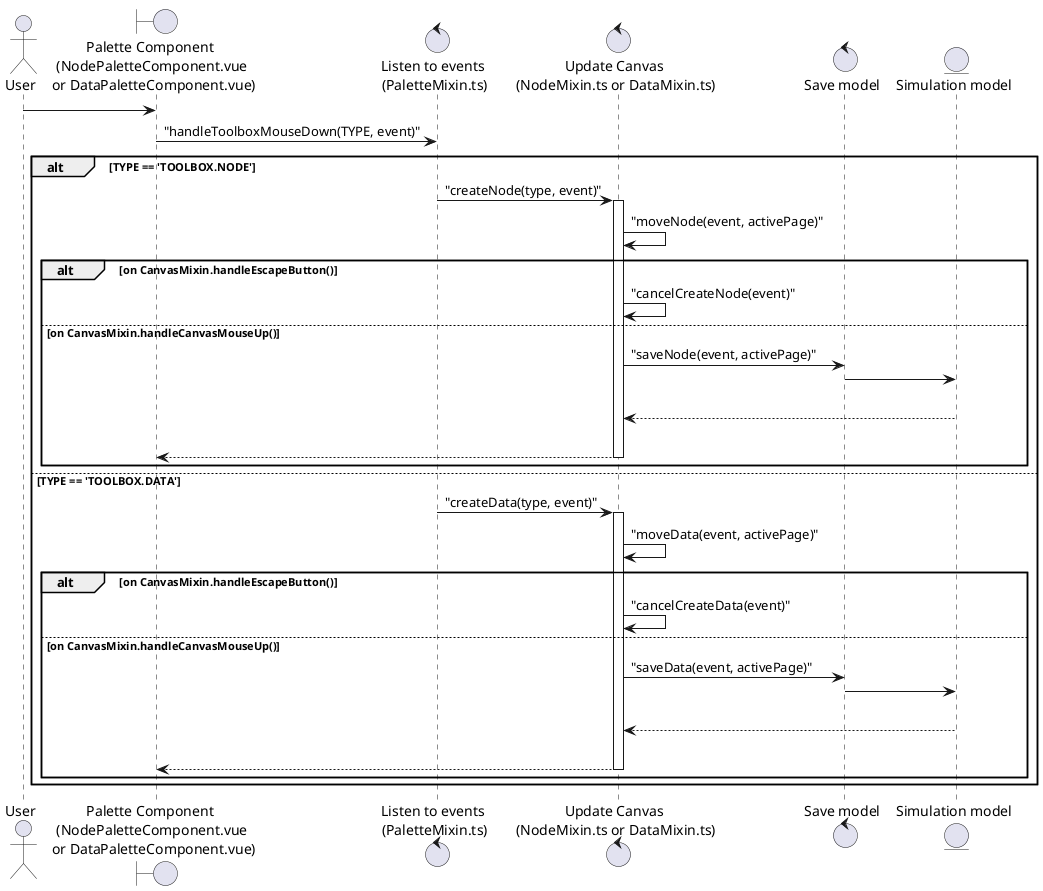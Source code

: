 @startuml "Create new node"

actor User
boundary "Palette Component  \n(NodePaletteComponent.vue \nor DataPaletteComponent.vue)" as p
control "Listen to events \n(PaletteMixin.ts)" as c1
control "Update Canvas \n(NodeMixin.ts or DataMixin.ts)" as c2
control "Save model" as c3

entity "Simulation model" as e1

User -> p

p -> c1 : "handleToolboxMouseDown(TYPE, event)"

alt TYPE == 'TOOLBOX.NODE'
  c1 -> c2 : "createNode(type, event)"
  activate c2
  c2 -> c2 : "moveNode(event, activePage)"
  alt on CanvasMixin.handleEscapeButton()
    c2 -> c2 : "cancelCreateNode(event)"
  else on CanvasMixin.handleCanvasMouseUp()
    c2 -> c3 : "saveNode(event, activePage)"
    c3 -> e1
    |||
    e1 --> c2
    |||
    c2 --> p
    deactivate c2
  end
else TYPE == 'TOOLBOX.DATA'
  c1 -> c2 : "createData(type, event)"
  activate c2
  c2 -> c2 : "moveData(event, activePage)"
  alt on CanvasMixin.handleEscapeButton()
    c2 -> c2 : "cancelCreateData(event)"
  else on CanvasMixin.handleCanvasMouseUp()
    c2 -> c3 : "saveData(event, activePage)"
    c3 -> e1
    |||
    e1 --> c2
    |||
    c2 --> p
    deactivate c2
  end
end

@enduml

